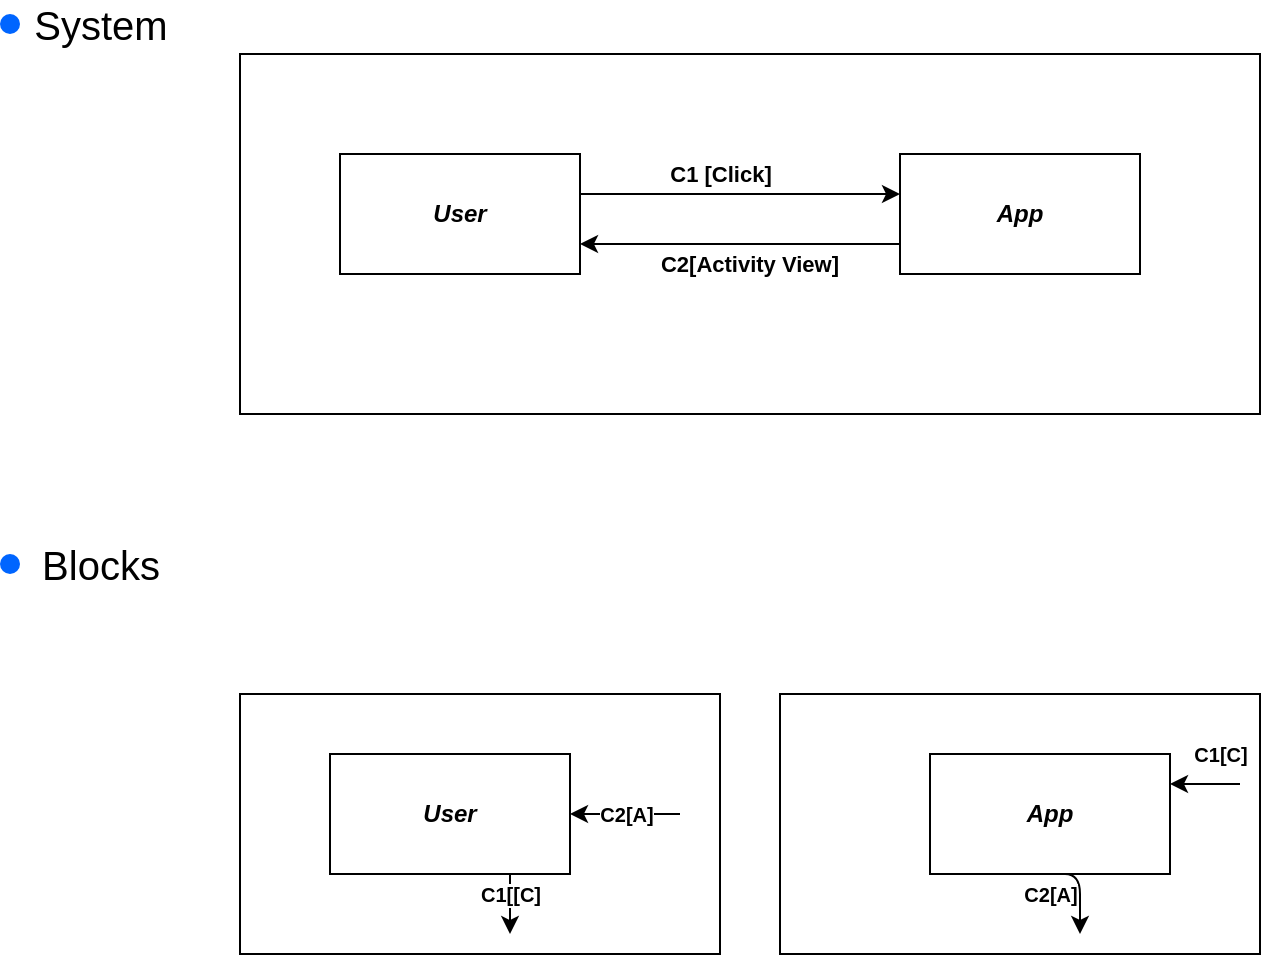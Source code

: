 <mxfile version="13.1.5" type="device"><diagram id="Yn5tpL_hF68Y21d0HoOK" name="Page-1"><mxGraphModel dx="1038" dy="499" grid="1" gridSize="10" guides="1" tooltips="1" connect="1" arrows="1" fold="1" page="1" pageScale="1" pageWidth="850" pageHeight="1100" math="0" shadow="0"><root><mxCell id="0"/><mxCell id="1" parent="0"/><mxCell id="LBuHkSiRs012gPR6YEHw-3" value="&lt;b&gt;&lt;br&gt;&lt;br&gt;&lt;span style=&quot;color: rgb(0 , 0 , 0) ; font-family: &amp;#34;helvetica&amp;#34; ; font-size: 11px ; font-style: normal ; letter-spacing: normal ; text-align: center ; text-indent: 0px ; text-transform: none ; word-spacing: 0px ; background-color: rgb(255 , 255 , 255) ; float: none ; display: inline&quot;&gt;C2[Activity View]&lt;/span&gt;&lt;/b&gt;" style="rounded=0;whiteSpace=wrap;html=1;" vertex="1" parent="1"><mxGeometry x="160" y="50" width="510" height="180" as="geometry"/></mxCell><mxCell id="LBuHkSiRs012gPR6YEHw-4" value="&lt;b&gt;&lt;i&gt;User&lt;/i&gt;&lt;/b&gt;" style="rounded=0;whiteSpace=wrap;html=1;" vertex="1" parent="1"><mxGeometry x="210" y="100" width="120" height="60" as="geometry"/></mxCell><mxCell id="LBuHkSiRs012gPR6YEHw-5" value="&lt;b&gt;&lt;i&gt;App&lt;/i&gt;&lt;/b&gt;" style="rounded=0;whiteSpace=wrap;html=1;" vertex="1" parent="1"><mxGeometry x="490" y="100" width="120" height="60" as="geometry"/></mxCell><mxCell id="LBuHkSiRs012gPR6YEHw-6" value="" style="endArrow=classic;html=1;entryX=0;entryY=0.25;entryDx=0;entryDy=0;exitX=1;exitY=0.25;exitDx=0;exitDy=0;" edge="1" parent="1"><mxGeometry width="50" height="50" relative="1" as="geometry"><mxPoint x="330" y="120" as="sourcePoint"/><mxPoint x="490" y="120" as="targetPoint"/><Array as="points"/></mxGeometry></mxCell><mxCell id="LBuHkSiRs012gPR6YEHw-8" value="&lt;b&gt;C1 [Click]&lt;/b&gt;" style="edgeLabel;html=1;align=center;verticalAlign=middle;resizable=0;points=[];" vertex="1" connectable="0" parent="LBuHkSiRs012gPR6YEHw-6"><mxGeometry x="0.172" y="-1" relative="1" as="geometry"><mxPoint x="-24" y="-11" as="offset"/></mxGeometry></mxCell><mxCell id="LBuHkSiRs012gPR6YEHw-7" value="" style="endArrow=classic;html=1;entryX=1;entryY=0.75;entryDx=0;entryDy=0;exitX=0;exitY=0.75;exitDx=0;exitDy=0;" edge="1" parent="1" source="LBuHkSiRs012gPR6YEHw-5" target="LBuHkSiRs012gPR6YEHw-4"><mxGeometry width="50" height="50" relative="1" as="geometry"><mxPoint x="340" y="125" as="sourcePoint"/><mxPoint x="500" y="125" as="targetPoint"/><Array as="points"><mxPoint x="420" y="145"/></Array></mxGeometry></mxCell><mxCell id="LBuHkSiRs012gPR6YEHw-13" value="" style="shape=ellipse;fillColor=#0065FF;strokeColor=none;html=1" vertex="1" parent="1"><mxGeometry x="40" y="30" width="10" height="10" as="geometry"/></mxCell><mxCell id="LBuHkSiRs012gPR6YEHw-18" value="&lt;font style=&quot;font-size: 20px&quot;&gt;System&lt;/font&gt;" style="text;html=1;align=center;verticalAlign=middle;resizable=0;points=[];autosize=1;" vertex="1" parent="1"><mxGeometry x="50" y="25" width="80" height="20" as="geometry"/></mxCell><mxCell id="LBuHkSiRs012gPR6YEHw-20" value="&lt;span style=&quot;color: rgba(0 , 0 , 0 , 0) ; font-family: monospace ; font-size: 0px&quot;&gt;%3CmxGraphModel%3E%3Croot%3E%3CmxCell%20id%3D%220%22%2F%3E%3CmxCell%20id%3D%221%22%20parent%3D%220%22%2F%3E%3CmxCell%20id%3D%222%22%20value%3D%22%22%20style%3D%22shape%3Dellipse%3BfillColor%3D%230065FF%3BstrokeColor%3Dnone%3Bhtml%3D1%22%20vertex%3D%221%22%20parent%3D%221%22%3E%3CmxGeometry%20x%3D%2240%22%20y%3D%2230%22%20width%3D%2210%22%20height%3D%2210%22%20as%3D%22geometry%22%2F%3E%3C%2FmxCell%3E%3C%2Froot%3E%3C%2FmxGraphModel%3E&lt;/span&gt;" style="text;html=1;align=center;verticalAlign=middle;resizable=0;points=[];autosize=1;" vertex="1" parent="1"><mxGeometry x="73" y="353" width="20" height="20" as="geometry"/></mxCell><mxCell id="LBuHkSiRs012gPR6YEHw-21" value="" style="shape=ellipse;fillColor=#0065FF;strokeColor=none;html=1" vertex="1" parent="1"><mxGeometry x="40" y="300" width="10" height="10" as="geometry"/></mxCell><mxCell id="LBuHkSiRs012gPR6YEHw-22" value="&lt;font style=&quot;font-size: 20px&quot;&gt;Blocks&lt;/font&gt;" style="text;html=1;align=center;verticalAlign=middle;resizable=0;points=[];autosize=1;" vertex="1" parent="1"><mxGeometry x="55" y="295" width="70" height="20" as="geometry"/></mxCell><mxCell id="LBuHkSiRs012gPR6YEHw-30" value="" style="rounded=0;whiteSpace=wrap;html=1;fontStyle=1" vertex="1" parent="1"><mxGeometry x="160" y="370" width="240" height="130" as="geometry"/></mxCell><mxCell id="LBuHkSiRs012gPR6YEHw-31" value="" style="rounded=0;whiteSpace=wrap;html=1;" vertex="1" parent="1"><mxGeometry x="430" y="370" width="240" height="130" as="geometry"/></mxCell><mxCell id="LBuHkSiRs012gPR6YEHw-32" value="&lt;b&gt;&lt;i&gt;User&lt;/i&gt;&lt;/b&gt;" style="rounded=0;whiteSpace=wrap;html=1;" vertex="1" parent="1"><mxGeometry x="205" y="400" width="120" height="60" as="geometry"/></mxCell><mxCell id="LBuHkSiRs012gPR6YEHw-33" value="&lt;b&gt;&lt;i&gt;App&lt;/i&gt;&lt;/b&gt;" style="rounded=0;whiteSpace=wrap;html=1;" vertex="1" parent="1"><mxGeometry x="505" y="400" width="120" height="60" as="geometry"/></mxCell><mxCell id="LBuHkSiRs012gPR6YEHw-34" value="&lt;b style=&quot;font-size: 10px&quot;&gt;C1[C]&lt;/b&gt;" style="endArrow=classic;html=1;entryX=1;entryY=0.25;entryDx=0;entryDy=0;fontSize=10;" edge="1" parent="1" target="LBuHkSiRs012gPR6YEHw-33"><mxGeometry x="-0.429" y="-15" width="50" height="50" relative="1" as="geometry"><mxPoint x="660" y="415" as="sourcePoint"/><mxPoint x="750" y="400" as="targetPoint"/><mxPoint as="offset"/></mxGeometry></mxCell><mxCell id="LBuHkSiRs012gPR6YEHw-36" value="&lt;span style=&quot;font-size: 10px&quot;&gt;&lt;b style=&quot;font-size: 10px&quot;&gt;C2[A]&lt;/b&gt;&lt;/span&gt;" style="endArrow=classic;html=1;exitX=0.5;exitY=1;exitDx=0;exitDy=0;fontSize=10;" edge="1" parent="1" source="LBuHkSiRs012gPR6YEHw-33"><mxGeometry x="0.111" y="-15" width="50" height="50" relative="1" as="geometry"><mxPoint x="670" y="425" as="sourcePoint"/><mxPoint x="580" y="490" as="targetPoint"/><mxPoint as="offset"/><Array as="points"><mxPoint x="580" y="460"/><mxPoint x="580" y="480"/><mxPoint x="580" y="490"/></Array></mxGeometry></mxCell><mxCell id="LBuHkSiRs012gPR6YEHw-37" value="&lt;b&gt;C1[[C]&lt;/b&gt;" style="endArrow=classic;html=1;fontSize=10;" edge="1" parent="1"><mxGeometry x="-0.333" width="50" height="50" relative="1" as="geometry"><mxPoint x="295" y="460" as="sourcePoint"/><mxPoint x="295" y="490" as="targetPoint"/><mxPoint as="offset"/></mxGeometry></mxCell><mxCell id="LBuHkSiRs012gPR6YEHw-38" value="&lt;b&gt;C2[A]&lt;/b&gt;" style="endArrow=classic;html=1;fontSize=10;entryX=1;entryY=0.5;entryDx=0;entryDy=0;" edge="1" parent="1" target="LBuHkSiRs012gPR6YEHw-32"><mxGeometry width="50" height="50" relative="1" as="geometry"><mxPoint x="380" y="430" as="sourcePoint"/><mxPoint x="305" y="500" as="targetPoint"/></mxGeometry></mxCell></root></mxGraphModel></diagram></mxfile>